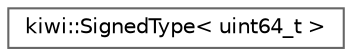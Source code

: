 digraph "Graphical Class Hierarchy"
{
 // LATEX_PDF_SIZE
  bgcolor="transparent";
  edge [fontname=Helvetica,fontsize=10,labelfontname=Helvetica,labelfontsize=10];
  node [fontname=Helvetica,fontsize=10,shape=box,height=0.2,width=0.4];
  rankdir="LR";
  Node0 [id="Node000000",label="kiwi::SignedType\< uint64_t \>",height=0.2,width=0.4,color="grey40", fillcolor="white", style="filled",URL="$structkiwi_1_1SignedType_3_01uint64__t_01_4.html",tooltip=" "];
}
